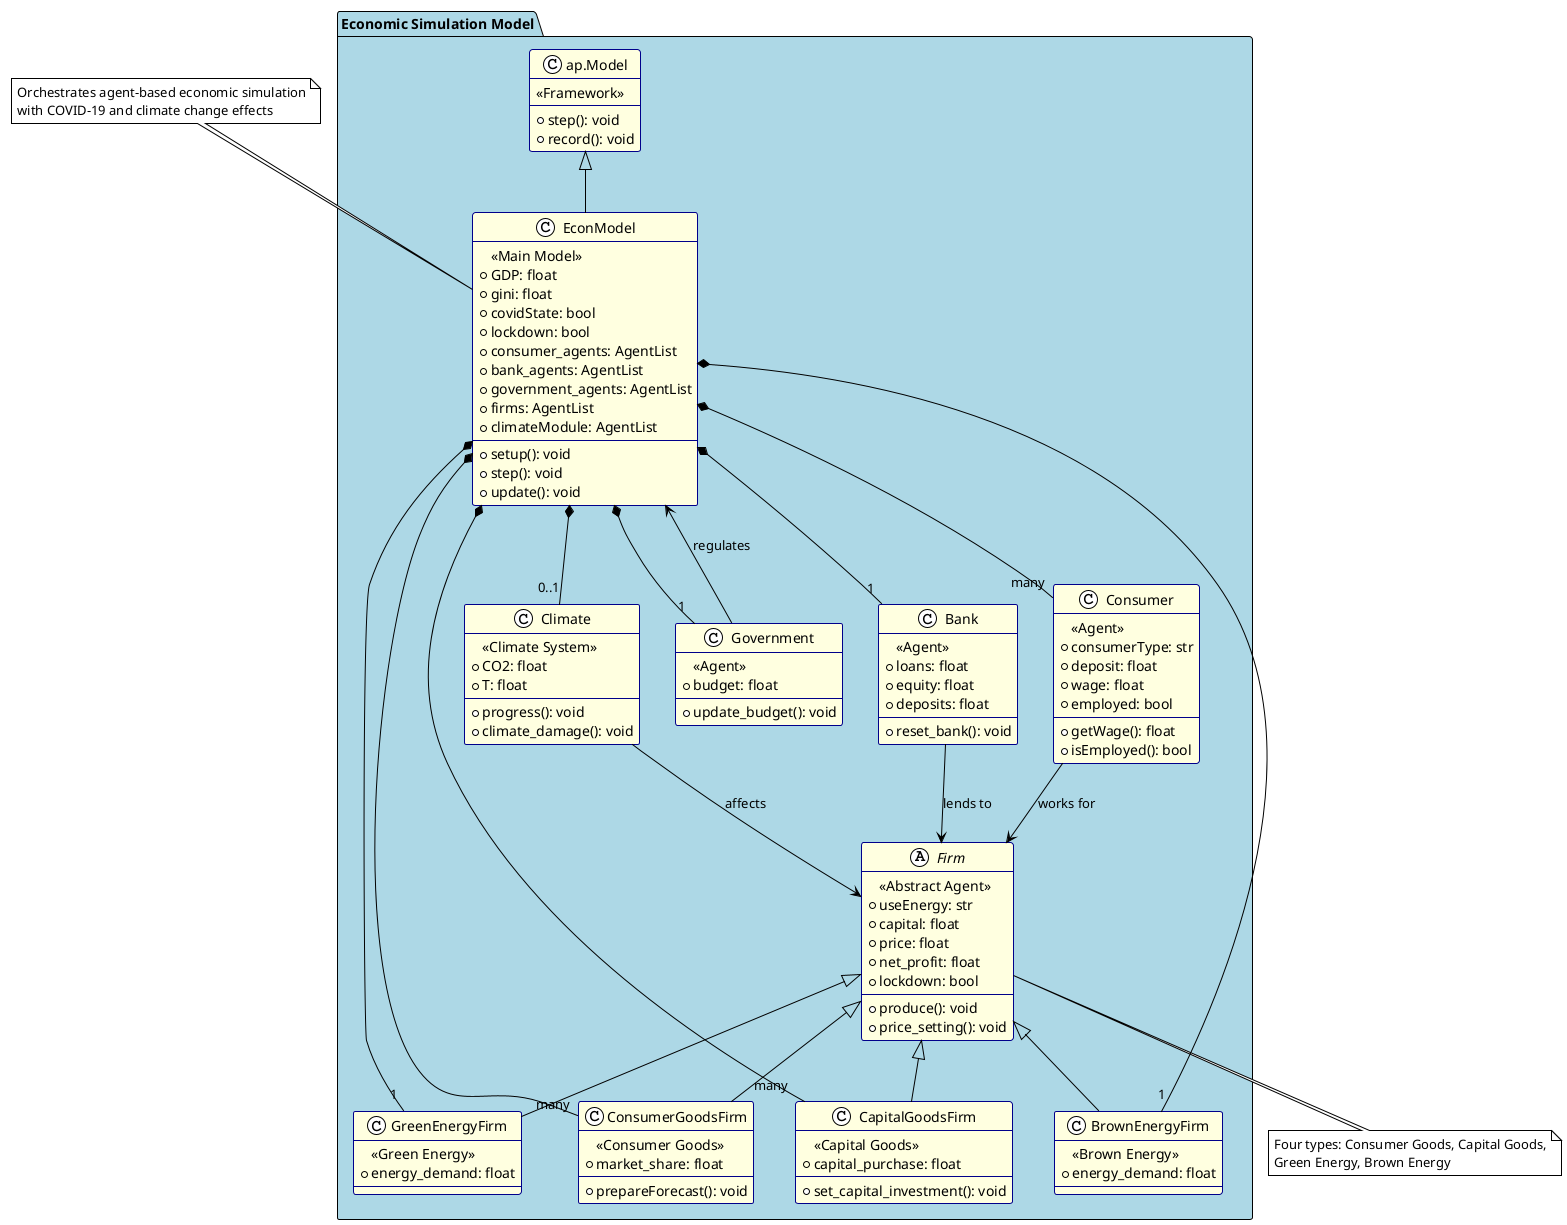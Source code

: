 
@startuml EconModel_Simplified_Class_Diagram

!theme plain
skinparam backgroundColor White
skinparam classBackgroundColor LightYellow
skinparam classBorderColor DarkBlue
skinparam packageBackgroundColor LightBlue

package "Economic Simulation Model" {
    
    class EconModel {
        <<Main Model>>
        + GDP: float
        + gini: float
        + covidState: bool
        + lockdown: bool
        + consumer_agents: AgentList
        + bank_agents: AgentList
        + government_agents: AgentList
        + firms: AgentList
        + climateModule: AgentList
        --
        + setup(): void
        + step(): void
        + update(): void
    }

    class Consumer {
        <<Agent>>
        + consumerType: str
        + deposit: float
        + wage: float
        + employed: bool
        --
        + getWage(): float
        + isEmployed(): bool
    }

    class Bank {
        <<Agent>>
        + loans: float
        + equity: float
        + deposits: float
        --
        + reset_bank(): void
    }

    class Government {
        <<Agent>>
        + budget: float
        --
        + update_budget(): void
    }

    abstract class Firm {
        <<Abstract Agent>>
        + useEnergy: str
        + capital: float
        + price: float
        + net_profit: float
        + lockdown: bool
        --
        + produce(): void
        + price_setting(): void
    }

    class ConsumerGoodsFirm {
        <<Consumer Goods>>
        + market_share: float
        --
        + prepareForecast(): void
    }

    class CapitalGoodsFirm {
        <<Capital Goods>>
        + capital_purchase: float
        --
        + set_capital_investment(): void
    }

    class GreenEnergyFirm {
        <<Green Energy>>
        + energy_demand: float
    }

    class BrownEnergyFirm {
        <<Brown Energy>>
        + energy_demand: float
    }

    class Climate {
        <<Climate System>>
        + CO2: float
        + T: float
        --
        + progress(): void
        + climate_damage(): void
    }

    class "ap.Model" as ApModel {
        <<Framework>>
        + step(): void
        + record(): void
    }
}

' Main inheritance
ApModel <|-- EconModel

' Firm hierarchy
Firm <|-- ConsumerGoodsFirm
Firm <|-- CapitalGoodsFirm
Firm <|-- GreenEnergyFirm
Firm <|-- BrownEnergyFirm

' Composition (EconModel contains agents)
EconModel *-- "many" Consumer
EconModel *-- "1" Bank
EconModel *-- "1" Government
EconModel *-- "many" ConsumerGoodsFirm
EconModel *-- "many" CapitalGoodsFirm
EconModel *-- "1" GreenEnergyFirm
EconModel *-- "1" BrownEnergyFirm
EconModel *-- "0..1" Climate

' Key interactions
Consumer --> Firm : works for
Bank --> Firm : lends to
Government --> EconModel : regulates
Climate --> Firm : affects

note top of EconModel
    Orchestrates agent-based economic simulation
    with COVID-19 and climate change effects
end note

note bottom of Firm
    Four types: Consumer Goods, Capital Goods,
    Green Energy, Brown Energy
end note

@enduml

